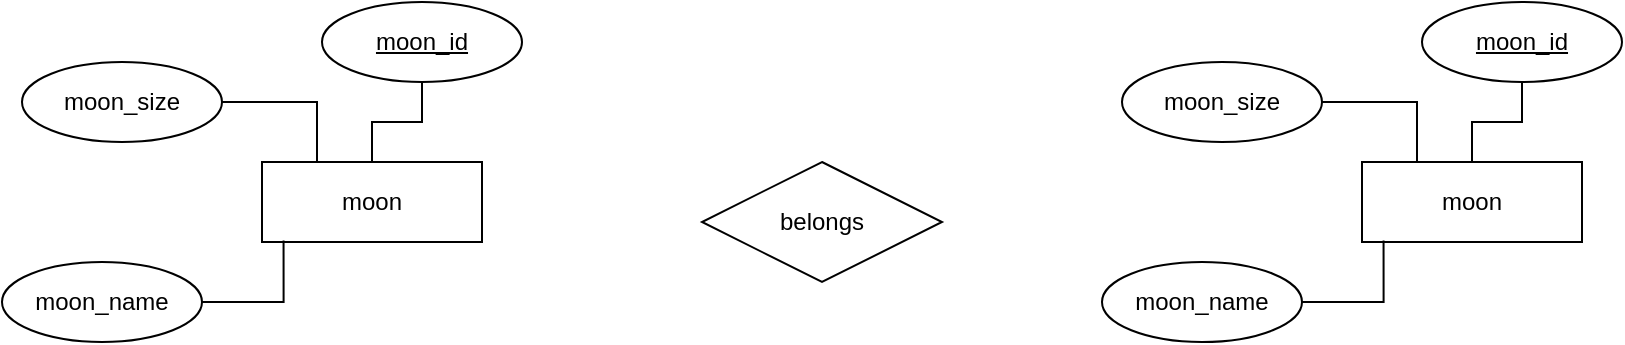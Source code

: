 <mxfile version="21.6.6" type="github">
  <diagram name="Página-1" id="PgGMT4XV1KcpESmoV4pr">
    <mxGraphModel dx="825" dy="452" grid="1" gridSize="10" guides="1" tooltips="1" connect="1" arrows="1" fold="1" page="1" pageScale="1" pageWidth="827" pageHeight="1169" math="0" shadow="0">
      <root>
        <mxCell id="0" />
        <mxCell id="1" parent="0" />
        <mxCell id="fIT2TMYhLoiA7Ju0z0X--1" value="moon" style="rounded=0;whiteSpace=wrap;html=1;" parent="1" vertex="1">
          <mxGeometry x="290" y="140" width="110" height="40" as="geometry" />
        </mxCell>
        <mxCell id="fIT2TMYhLoiA7Ju0z0X--7" style="edgeStyle=orthogonalEdgeStyle;rounded=0;orthogonalLoop=1;jettySize=auto;html=1;endArrow=none;endFill=0;" parent="1" source="fIT2TMYhLoiA7Ju0z0X--4" target="fIT2TMYhLoiA7Ju0z0X--1" edge="1">
          <mxGeometry relative="1" as="geometry" />
        </mxCell>
        <mxCell id="fIT2TMYhLoiA7Ju0z0X--4" value="moon_id" style="ellipse;whiteSpace=wrap;html=1;align=center;fontStyle=4;" parent="1" vertex="1">
          <mxGeometry x="320" y="60" width="100" height="40" as="geometry" />
        </mxCell>
        <mxCell id="fIT2TMYhLoiA7Ju0z0X--9" style="edgeStyle=orthogonalEdgeStyle;rounded=0;orthogonalLoop=1;jettySize=auto;html=1;entryX=0.25;entryY=0;entryDx=0;entryDy=0;endArrow=none;endFill=0;" parent="1" source="fIT2TMYhLoiA7Ju0z0X--8" target="fIT2TMYhLoiA7Ju0z0X--1" edge="1">
          <mxGeometry relative="1" as="geometry" />
        </mxCell>
        <mxCell id="fIT2TMYhLoiA7Ju0z0X--8" value="moon_size" style="ellipse;whiteSpace=wrap;html=1;align=center;" parent="1" vertex="1">
          <mxGeometry x="170" y="90" width="100" height="40" as="geometry" />
        </mxCell>
        <mxCell id="fIT2TMYhLoiA7Ju0z0X--11" style="edgeStyle=orthogonalEdgeStyle;rounded=0;orthogonalLoop=1;jettySize=auto;html=1;entryX=0.098;entryY=0.982;entryDx=0;entryDy=0;entryPerimeter=0;endArrow=none;endFill=0;" parent="1" source="fIT2TMYhLoiA7Ju0z0X--10" target="fIT2TMYhLoiA7Ju0z0X--1" edge="1">
          <mxGeometry relative="1" as="geometry" />
        </mxCell>
        <mxCell id="fIT2TMYhLoiA7Ju0z0X--10" value="moon_name" style="ellipse;whiteSpace=wrap;html=1;align=center;" parent="1" vertex="1">
          <mxGeometry x="160" y="190" width="100" height="40" as="geometry" />
        </mxCell>
        <mxCell id="fIT2TMYhLoiA7Ju0z0X--12" value="belongs" style="shape=rhombus;perimeter=rhombusPerimeter;whiteSpace=wrap;html=1;align=center;" parent="1" vertex="1">
          <mxGeometry x="510" y="140" width="120" height="60" as="geometry" />
        </mxCell>
        <mxCell id="fIT2TMYhLoiA7Ju0z0X--13" value="moon" style="rounded=0;whiteSpace=wrap;html=1;" parent="1" vertex="1">
          <mxGeometry x="840" y="140" width="110" height="40" as="geometry" />
        </mxCell>
        <mxCell id="fIT2TMYhLoiA7Ju0z0X--14" style="edgeStyle=orthogonalEdgeStyle;rounded=0;orthogonalLoop=1;jettySize=auto;html=1;endArrow=none;endFill=0;" parent="1" source="fIT2TMYhLoiA7Ju0z0X--15" target="fIT2TMYhLoiA7Ju0z0X--13" edge="1">
          <mxGeometry relative="1" as="geometry" />
        </mxCell>
        <mxCell id="fIT2TMYhLoiA7Ju0z0X--15" value="moon_id" style="ellipse;whiteSpace=wrap;html=1;align=center;fontStyle=4;" parent="1" vertex="1">
          <mxGeometry x="870" y="60" width="100" height="40" as="geometry" />
        </mxCell>
        <mxCell id="fIT2TMYhLoiA7Ju0z0X--16" style="edgeStyle=orthogonalEdgeStyle;rounded=0;orthogonalLoop=1;jettySize=auto;html=1;entryX=0.25;entryY=0;entryDx=0;entryDy=0;endArrow=none;endFill=0;" parent="1" source="fIT2TMYhLoiA7Ju0z0X--17" target="fIT2TMYhLoiA7Ju0z0X--13" edge="1">
          <mxGeometry relative="1" as="geometry" />
        </mxCell>
        <mxCell id="fIT2TMYhLoiA7Ju0z0X--17" value="moon_size" style="ellipse;whiteSpace=wrap;html=1;align=center;" parent="1" vertex="1">
          <mxGeometry x="720" y="90" width="100" height="40" as="geometry" />
        </mxCell>
        <mxCell id="fIT2TMYhLoiA7Ju0z0X--18" style="edgeStyle=orthogonalEdgeStyle;rounded=0;orthogonalLoop=1;jettySize=auto;html=1;entryX=0.098;entryY=0.982;entryDx=0;entryDy=0;entryPerimeter=0;endArrow=none;endFill=0;" parent="1" source="fIT2TMYhLoiA7Ju0z0X--19" target="fIT2TMYhLoiA7Ju0z0X--13" edge="1">
          <mxGeometry relative="1" as="geometry" />
        </mxCell>
        <mxCell id="fIT2TMYhLoiA7Ju0z0X--19" value="moon_name" style="ellipse;whiteSpace=wrap;html=1;align=center;" parent="1" vertex="1">
          <mxGeometry x="710" y="190" width="100" height="40" as="geometry" />
        </mxCell>
      </root>
    </mxGraphModel>
  </diagram>
</mxfile>
